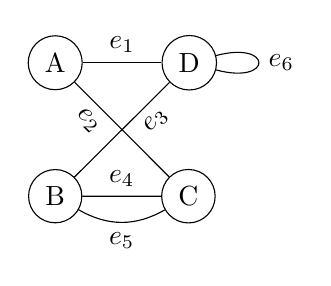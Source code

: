 \begin{tikzpicture}[every loop/.style={},scale=1.5]
        \node[circle,draw] (a)               {A};
        \node[circle,draw] (b) [below = of a] {B};
        \node[circle,draw] (c) [right = of b] {C};
        \node[circle,draw] (d) [right = of a] {D};
        \path[-](a) edge             node[above] {$ e_1 $} (d)
                    edge             node[below left,sloped] {$e_2\;$} (c)
                (b) edge             node[above] {$ e_4 $} (c)
                    edge             node[below right,sloped]{$\;e_3$} (d)
                    edge[bend right] node[below] {$ e_5 $} (c)
                (d) edge[loop right] node[right] {$ e_6 $} ();
\end{tikzpicture}